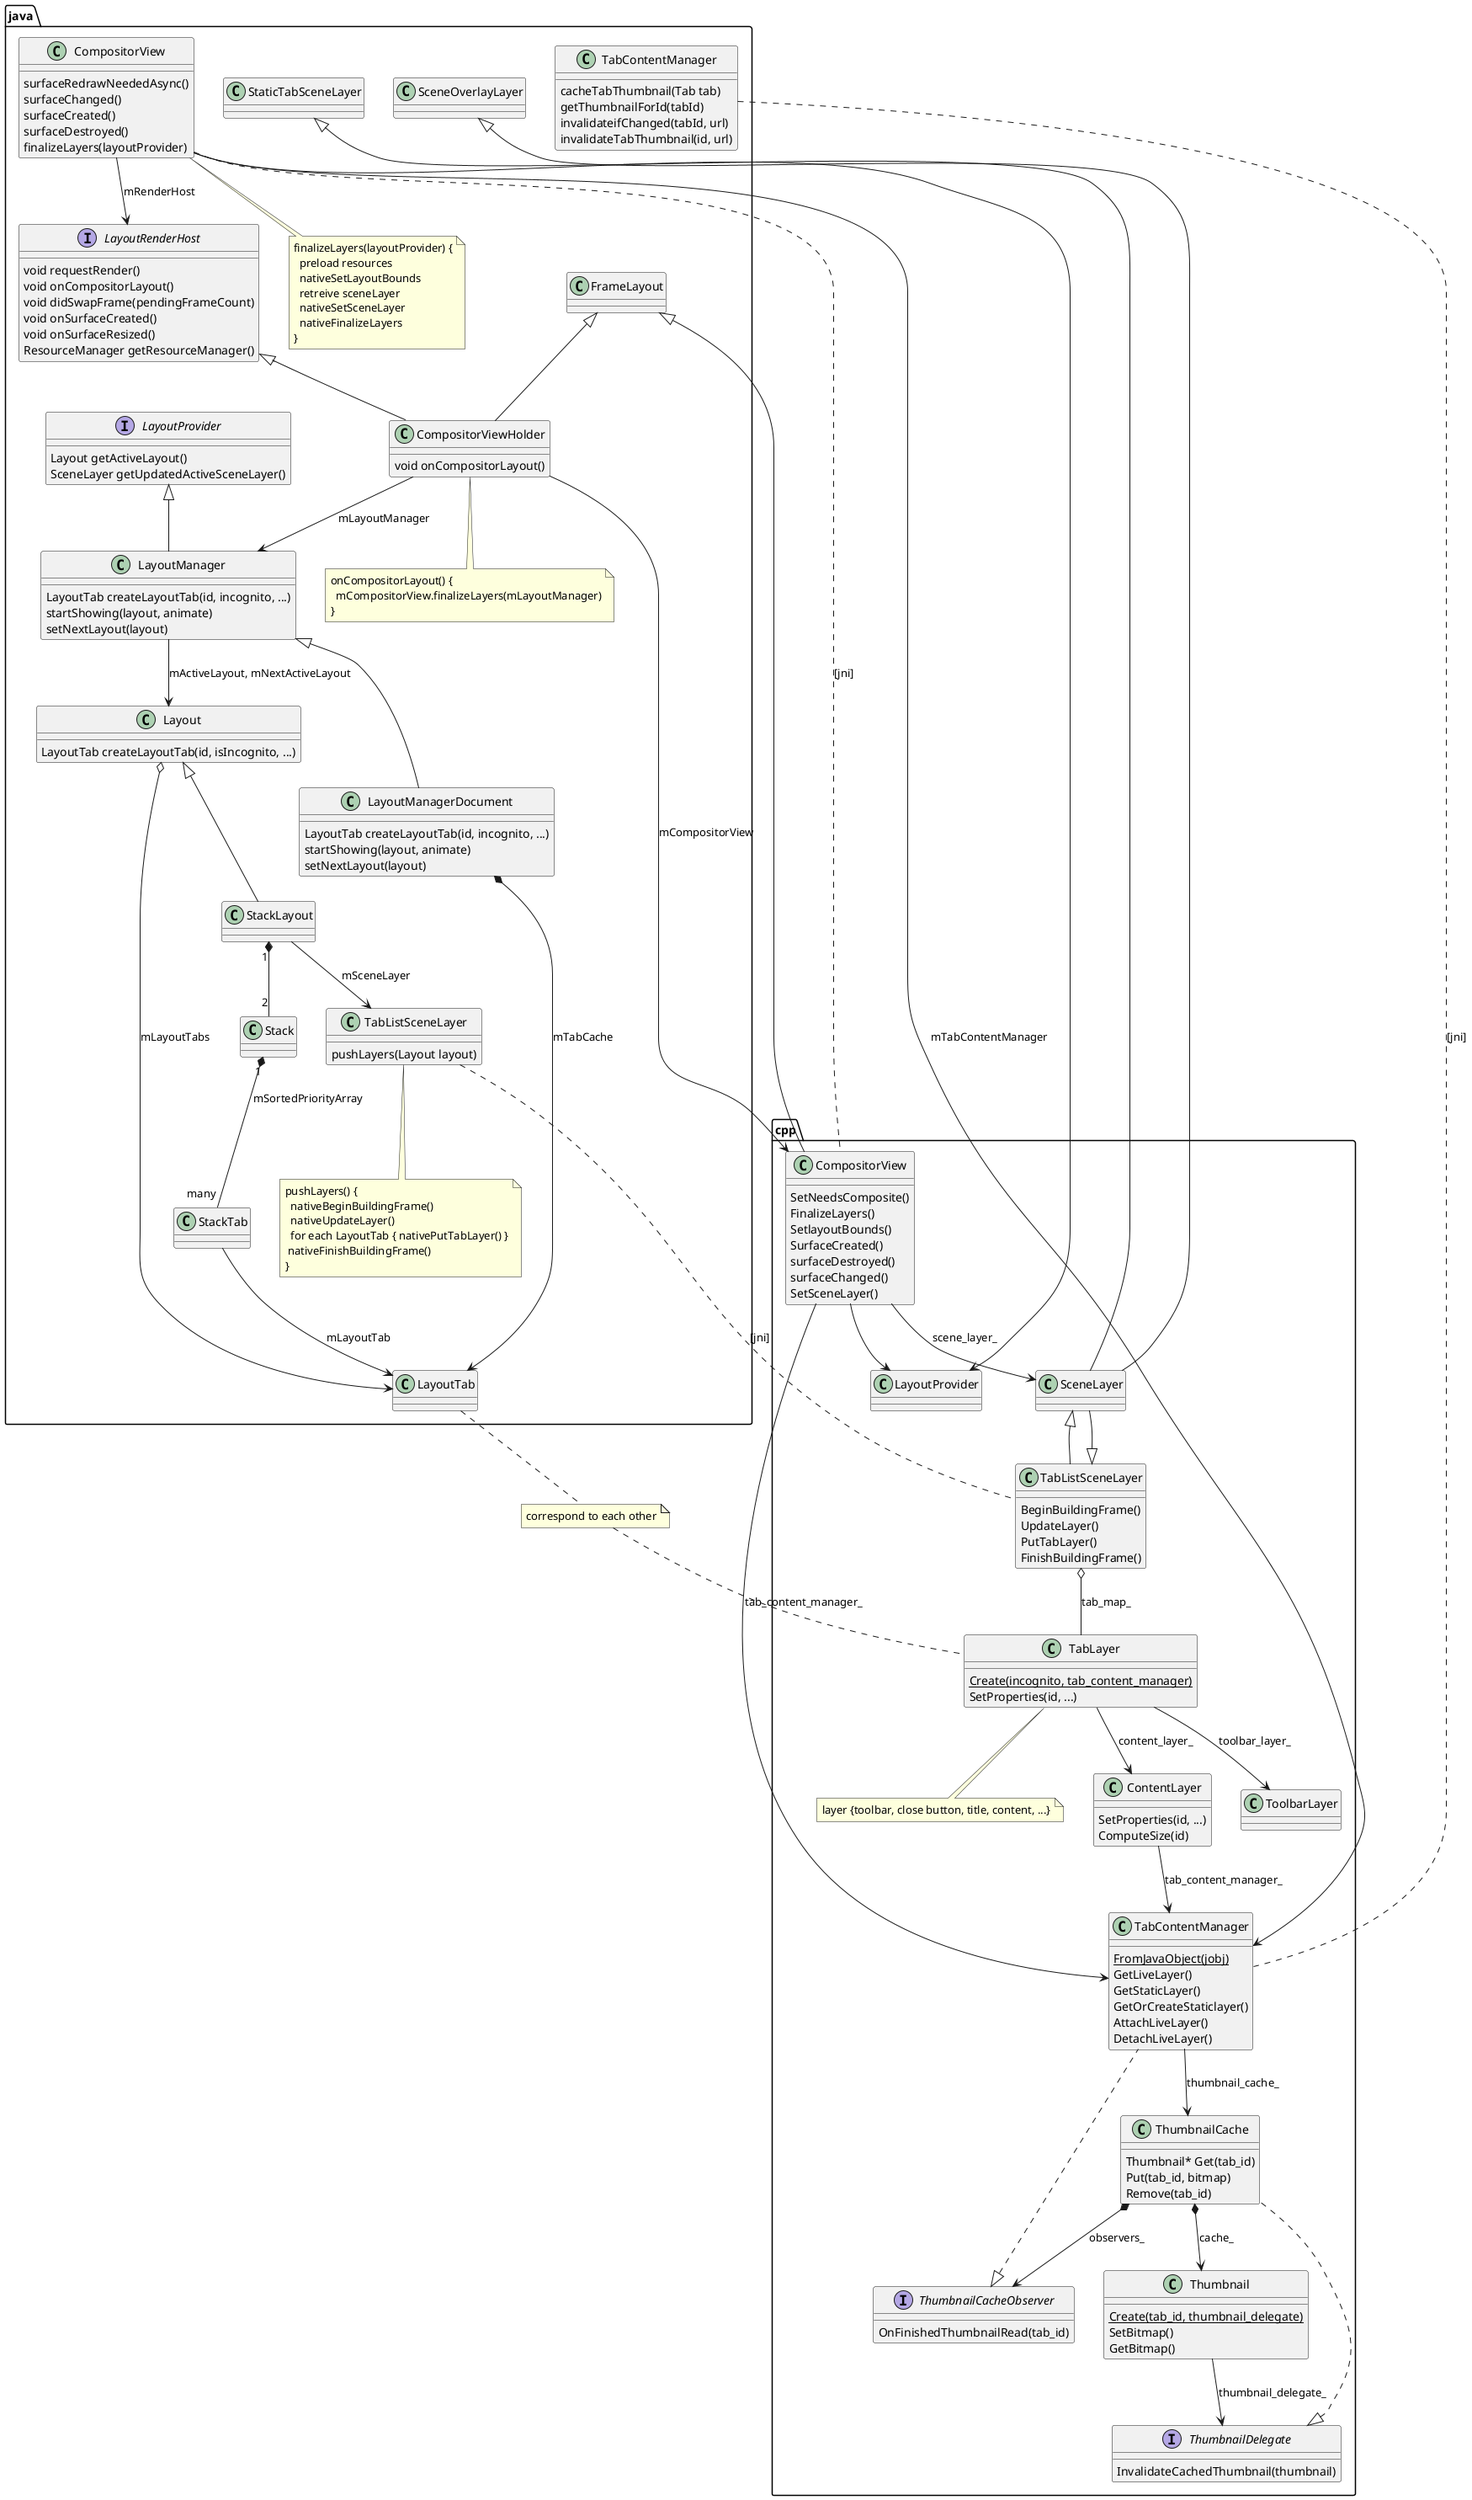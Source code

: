 <details> 
<summary>Tab List related classes</summary>
class_diagram_02

@startuml

namespace cpp {

/'
interface content.Compositor {
  {static} Compositor* Create(CompositorClient* client)
}
content.Compositor --> content.CompositorClient

interface content.CompositorClient {
  UpdatelayerTreeHost()
  DidSwapFrame()
  DidSwapBuffers()
}

content.CompositorClient <|.. CompositorView
content.BrowserChildProcessObserver <|.. CompositorView
CompositorView *--> content.Compositor : compositor_
'/

class CompositorView {
  SetNeedsComposite()
  FinalizeLayers()
  SetlayoutBounds()
  SurfaceCreated()
  surfaceDestroyed()
  surfaceChanged()
  SetSceneLayer()
}
CompositorView --> TabContentManager : tab_content_manager_
CompositorView --> SceneLayer : scene_layer_
CompositorView --> LayoutProvider

ThumbnailCacheObserver <|.. TabContentManager
class TabContentManager {
  {static} FromJavaObject(jobj)
  GetLiveLayer()
  GetStaticLayer()
  GetOrCreateStaticlayer()
  AttachLiveLayer()
  DetachLiveLayer()
}
TabContentManager --> ThumbnailCache : thumbnail_cache_

SceneLayer <|-- TabListSceneLayer
class TabListSceneLayer {
  BeginBuildingFrame()
  UpdateLayer()
  PutTabLayer()
  FinishBuildingFrame()
}
TabListSceneLayer o-- TabLayer : tab_map_

class TabLayer {
  {static} Create(incognito, tab_content_manager)
  SetProperties(id, ...)
}
note "layer {toolbar, close button, title, content, ...}" as note_TabLayer
TabLayer .. note_TabLayer
TabLayer --> ContentLayer : content_layer_
TabLayer --> ToolbarLayer : toolbar_layer_

class ContentLayer {
  SetProperties(id, ...)
  ComputeSize(id)
}
ContentLayer --> TabContentManager : tab_content_manager_

ThumbnailDelegate <|.. ThumbnailCache
class ThumbnailCache {
  Thumbnail* Get(tab_id)
  Put(tab_id, bitmap)
  Remove(tab_id)
}
ThumbnailCache *--> Thumbnail : cache_
ThumbnailCache *--> ThumbnailCacheObserver : observers_

class Thumbnail {
  {static} Create(tab_id, thumbnail_delegate)
  SetBitmap()
  GetBitmap()
}
Thumbnail --> ThumbnailDelegate : thumbnail_delegate_

/'
Layer <|.. TabLayer
Layer <|.. ContentLayer
Layer <|.. ToolbarLayer
interface Layer {
  cc.Layer layer()
}

TabLayer --> cc.Layer : layer_, title_
cc.UIResourceClient <|.. Thumbnail

interface cc.UIResourceClient {
  GetBitmap(uid, resource_lost)
}
'/

interface ThumbnailDelegate {
  InvalidateCachedThumbnail(thumbnail)
}

interface ThumbnailCacheObserver {
  OnFinishedThumbnailRead(tab_id)
}


} /' namespace cpp '/









namespace java {

FrameLayout <|-- CompositorViewHolder
LayoutRenderHost <|-- CompositorViewHolder
class CompositorViewHolder {
  void onCompositorLayout()
}
note "onCompositorLayout() {\n  mCompositorView.finalizeLayers(mLayoutManager)\n}" as note_CompositorViewHolder
CompositorViewHolder .. note_CompositorViewHolder
CompositorViewHolder --> CompositorView : mCompositorView
CompositorViewHolder --> LayoutManager : mLayoutManager

FrameLayout <|-- CompositorView
class CompositorView {
  surfaceRedrawNeededAsync()
  surfaceChanged()
  surfaceCreated()
  surfaceDestroyed()
  finalizeLayers(layoutProvider)
}
note "finalizeLayers(layoutProvider) {\n  preload resources\n  nativeSetLayoutBounds\n  retreive sceneLayer\n  nativeSetSceneLayer\n  nativeFinalizeLayers\n}" as note_CompositorView
CompositorView .. note_CompositorView
CompositorView .. cpp.CompositorView : [jni]
CompositorView --> LayoutRenderHost : mRenderHost
CompositorView --> TabContentManager : mTabContentManager
CompositorView --> LayoutProvider

interface LayoutRenderHost {
  void requestRender()
  void onCompositorLayout()
  void didSwapFrame(pendingFrameCount)
  void onSurfaceCreated()
  void onSurfaceResized()
  ResourceManager getResourceManager()
}

interface LayoutProvider {
  Layout getActiveLayout()
  SceneLayer getUpdatedActiveSceneLayer()
}

LayoutProvider <|-- LayoutManager
class LayoutManager {
  LayoutTab createLayoutTab(id, incognito, ...)
  startShowing(layout, animate)
  setNextLayout(layout)
}
LayoutManager --> Layout : mActiveLayout, mNextActiveLayout

LayoutManager <|-- LayoutManagerDocument
class LayoutManagerDocument {
  LayoutTab createLayoutTab(id, incognito, ...)
  startShowing(layout, animate)
  setNextLayout(layout)
}
/'
note "createLayoutTab(id, ...) {\n  LayoutTab tab = mTabCache.get(id) or new LayoutTab(id);\n}" as note_LayoutManagerDocument
LayoutManagerDocument .. note_LayoutManagerDocument
'/
LayoutManagerDocument *--> LayoutTab : mTabCache

class Layout {
  LayoutTab createLayoutTab(id, isIncognito, ...)
}
Layout o--> LayoutTab : mLayoutTabs

/'
LayoutManagerDocument <|-- LayoutManagerChrome
LayoutManagerChrome <|-- LayoutManagerChromeTablet
LayoutManagerChrome <|-- LayoutManagerChromePhone
'/

TabListSceneLayer <|-- SceneLayer
StaticTabSceneLayer <|-- SceneLayer
SceneOverlayLayer <|-- SceneLayer

class TabListSceneLayer {
  pushLayers(Layout layout)
}
note "pushLayers() {\n  nativeBeginBuildingFrame()\n  nativeUpdateLayer()\n  for each LayoutTab { nativePutTabLayer() }\n nativeFinishBuildingFrame()\n}" as note_TabListSceneLayer
TabListSceneLayer .. note_TabListSceneLayer
TabListSceneLayer .. cpp.TabListSceneLayer : [jni]

class TabContentManager {
  cacheTabThumbnail(Tab tab)
  getThumbnailForId(tabId)
  invalidateifChanged(tabId, url)
  invalidateTabThumbnail(id, url)
}
TabContentManager .. cpp.TabContentManager : [jni]

Layout <|-- StackLayout
class StackLayout
StackLayout "1" *-- "2" Stack
StackLayout --> TabListSceneLayer : mSceneLayer

class Stack
Stack "1" *-- "many" StackTab : mSortedPriorityArray

class StackTab
StackTab --> LayoutTab : mLayoutTab

} /' namespace java '/

note "correspond to each other" as note_LayoutTab_TabLayer
java.LayoutTab .. note_LayoutTab_TabLayer
note_LayoutTab_TabLayer .. cpp.TabLayer

@enduml


class_diagram_02
</details>

